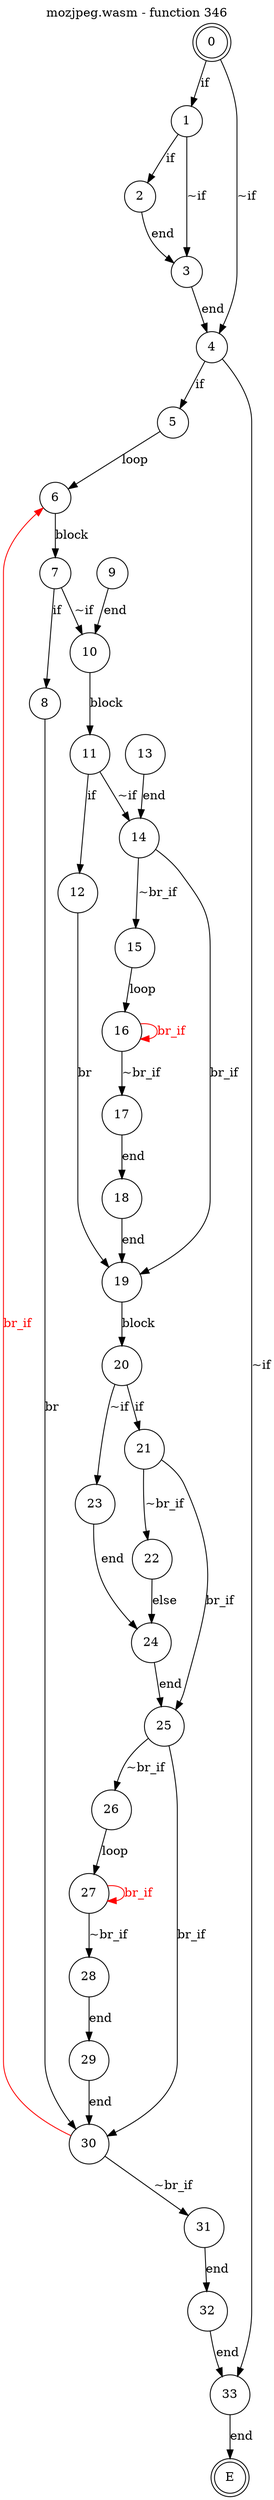 digraph finite_state_machine {
    label = "mozjpeg.wasm - function 346"
    labelloc =  t
    labelfontsize = 16
    labelfontcolor = black
    labelfontname = "Helvetica"
    node [shape = doublecircle]; 0 E ;
    node [shape = circle];
    0 -> 1[label="if"];
    0 -> 4[label="~if"];
    1 -> 2[label="if"];
    1 -> 3[label="~if"];
    2 -> 3[label="end"];
    3 -> 4[label="end"];
    4 -> 5[label="if"];
    4 -> 33[label="~if"];
    5 -> 6[label="loop"];
    6 -> 7[label="block"];
    7 -> 8[label="if"];
    7 -> 10[label="~if"];
    8 -> 30[label="br"];
    9 -> 10[label="end"];
    10 -> 11[label="block"];
    11 -> 12[label="if"];
    11 -> 14[label="~if"];
    12 -> 19[label="br"];
    13 -> 14[label="end"];
    14 -> 15[label="~br_if"];
    14 -> 19[label="br_if"];
    15 -> 16[label="loop"];
    16 -> 17[label="~br_if"];
    16 -> 16[color="red" fontcolor="red" label="br_if"];
    17 -> 18[label="end"];
    18 -> 19[label="end"];
    19 -> 20[label="block"];
    20 -> 21[label="if"];
    20 -> 23[label="~if"];
    21 -> 22[label="~br_if"];
    21 -> 25[label="br_if"];
    22 -> 24[label="else"];
    23 -> 24[label="end"];
    24 -> 25[label="end"];
    25 -> 26[label="~br_if"];
    25 -> 30[label="br_if"];
    26 -> 27[label="loop"];
    27 -> 28[label="~br_if"];
    27 -> 27[color="red" fontcolor="red" label="br_if"];
    28 -> 29[label="end"];
    29 -> 30[label="end"];
    30 -> 31[label="~br_if"];
    30 -> 6[color="red" fontcolor="red" label="br_if"];
    31 -> 32[label="end"];
    32 -> 33[label="end"];
    33 -> E[label="end"];
}
